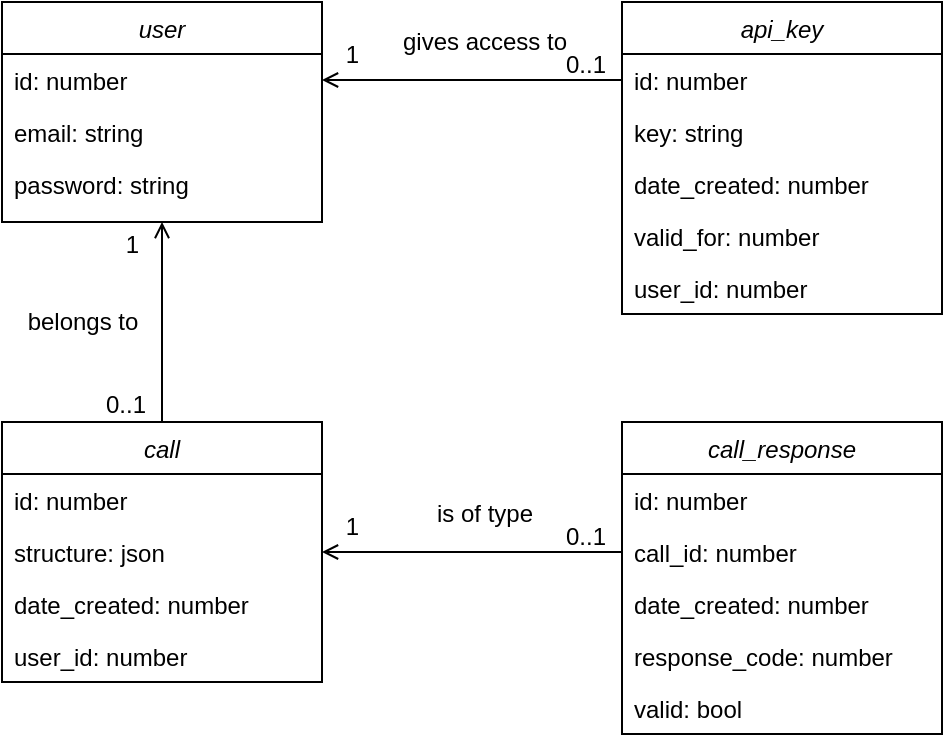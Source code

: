 <mxfile version="20.3.0" type="device"><diagram id="C5RBs43oDa-KdzZeNtuy" name="Page-1"><mxGraphModel dx="1666" dy="852" grid="1" gridSize="10" guides="1" tooltips="1" connect="1" arrows="1" fold="1" page="1" pageScale="1" pageWidth="827" pageHeight="1169" math="0" shadow="0"><root><mxCell id="WIyWlLk6GJQsqaUBKTNV-0"/><mxCell id="WIyWlLk6GJQsqaUBKTNV-1" parent="WIyWlLk6GJQsqaUBKTNV-0"/><mxCell id="3t4PMyCEXnii8NIIIenE-0" value="user" style="swimlane;fontStyle=2;align=center;verticalAlign=top;childLayout=stackLayout;horizontal=1;startSize=26;horizontalStack=0;resizeParent=1;resizeLast=0;collapsible=1;marginBottom=0;rounded=0;shadow=0;strokeWidth=1;" vertex="1" parent="WIyWlLk6GJQsqaUBKTNV-1"><mxGeometry x="180" y="150" width="160" height="110" as="geometry"><mxRectangle x="230" y="140" width="160" height="26" as="alternateBounds"/></mxGeometry></mxCell><mxCell id="3t4PMyCEXnii8NIIIenE-1" value="id: number" style="text;align=left;verticalAlign=top;spacingLeft=4;spacingRight=4;overflow=hidden;rotatable=0;points=[[0,0.5],[1,0.5]];portConstraint=eastwest;" vertex="1" parent="3t4PMyCEXnii8NIIIenE-0"><mxGeometry y="26" width="160" height="26" as="geometry"/></mxCell><mxCell id="3t4PMyCEXnii8NIIIenE-2" value="email: string" style="text;align=left;verticalAlign=top;spacingLeft=4;spacingRight=4;overflow=hidden;rotatable=0;points=[[0,0.5],[1,0.5]];portConstraint=eastwest;rounded=0;shadow=0;html=0;" vertex="1" parent="3t4PMyCEXnii8NIIIenE-0"><mxGeometry y="52" width="160" height="26" as="geometry"/></mxCell><mxCell id="3t4PMyCEXnii8NIIIenE-3" value="password: string" style="text;align=left;verticalAlign=top;spacingLeft=4;spacingRight=4;overflow=hidden;rotatable=0;points=[[0,0.5],[1,0.5]];portConstraint=eastwest;rounded=0;shadow=0;html=0;" vertex="1" parent="3t4PMyCEXnii8NIIIenE-0"><mxGeometry y="78" width="160" height="26" as="geometry"/></mxCell><mxCell id="3t4PMyCEXnii8NIIIenE-13" value="api_key" style="swimlane;fontStyle=2;align=center;verticalAlign=top;childLayout=stackLayout;horizontal=1;startSize=26;horizontalStack=0;resizeParent=1;resizeLast=0;collapsible=1;marginBottom=0;rounded=0;shadow=0;strokeWidth=1;" vertex="1" parent="WIyWlLk6GJQsqaUBKTNV-1"><mxGeometry x="490" y="150" width="160" height="156" as="geometry"><mxRectangle x="230" y="140" width="160" height="26" as="alternateBounds"/></mxGeometry></mxCell><mxCell id="3t4PMyCEXnii8NIIIenE-14" value="id: number" style="text;align=left;verticalAlign=top;spacingLeft=4;spacingRight=4;overflow=hidden;rotatable=0;points=[[0,0.5],[1,0.5]];portConstraint=eastwest;" vertex="1" parent="3t4PMyCEXnii8NIIIenE-13"><mxGeometry y="26" width="160" height="26" as="geometry"/></mxCell><mxCell id="3t4PMyCEXnii8NIIIenE-15" value="key: string" style="text;align=left;verticalAlign=top;spacingLeft=4;spacingRight=4;overflow=hidden;rotatable=0;points=[[0,0.5],[1,0.5]];portConstraint=eastwest;rounded=0;shadow=0;html=0;" vertex="1" parent="3t4PMyCEXnii8NIIIenE-13"><mxGeometry y="52" width="160" height="26" as="geometry"/></mxCell><mxCell id="3t4PMyCEXnii8NIIIenE-16" value="date_created: number" style="text;align=left;verticalAlign=top;spacingLeft=4;spacingRight=4;overflow=hidden;rotatable=0;points=[[0,0.5],[1,0.5]];portConstraint=eastwest;rounded=0;shadow=0;html=0;" vertex="1" parent="3t4PMyCEXnii8NIIIenE-13"><mxGeometry y="78" width="160" height="26" as="geometry"/></mxCell><mxCell id="3t4PMyCEXnii8NIIIenE-22" value="valid_for: number" style="text;align=left;verticalAlign=top;spacingLeft=4;spacingRight=4;overflow=hidden;rotatable=0;points=[[0,0.5],[1,0.5]];portConstraint=eastwest;rounded=0;shadow=0;html=0;" vertex="1" parent="3t4PMyCEXnii8NIIIenE-13"><mxGeometry y="104" width="160" height="26" as="geometry"/></mxCell><mxCell id="3t4PMyCEXnii8NIIIenE-23" value="user_id: number" style="text;align=left;verticalAlign=top;spacingLeft=4;spacingRight=4;overflow=hidden;rotatable=0;points=[[0,0.5],[1,0.5]];portConstraint=eastwest;rounded=0;shadow=0;html=0;" vertex="1" parent="3t4PMyCEXnii8NIIIenE-13"><mxGeometry y="130" width="160" height="26" as="geometry"/></mxCell><mxCell id="3t4PMyCEXnii8NIIIenE-17" value="" style="endArrow=open;shadow=0;strokeWidth=1;rounded=0;endFill=1;edgeStyle=elbowEdgeStyle;elbow=vertical;entryX=1;entryY=0.5;entryDx=0;entryDy=0;exitX=0;exitY=0.5;exitDx=0;exitDy=0;" edge="1" parent="WIyWlLk6GJQsqaUBKTNV-1" source="3t4PMyCEXnii8NIIIenE-14" target="3t4PMyCEXnii8NIIIenE-1"><mxGeometry x="0.5" y="41" relative="1" as="geometry"><mxPoint x="340" y="204.5" as="sourcePoint"/><mxPoint x="468" y="204.5" as="targetPoint"/><mxPoint x="-40" y="32" as="offset"/></mxGeometry></mxCell><mxCell id="3t4PMyCEXnii8NIIIenE-18" value="0..1" style="resizable=0;align=left;verticalAlign=bottom;labelBackgroundColor=none;fontSize=12;" connectable="0" vertex="1" parent="3t4PMyCEXnii8NIIIenE-17"><mxGeometry x="-1" relative="1" as="geometry"><mxPoint x="-30" y="1" as="offset"/></mxGeometry></mxCell><mxCell id="3t4PMyCEXnii8NIIIenE-19" value="1" style="resizable=0;align=right;verticalAlign=bottom;labelBackgroundColor=none;fontSize=12;" connectable="0" vertex="1" parent="3t4PMyCEXnii8NIIIenE-17"><mxGeometry x="1" relative="1" as="geometry"><mxPoint x="20" y="-4" as="offset"/></mxGeometry></mxCell><mxCell id="3t4PMyCEXnii8NIIIenE-20" value="gives access to" style="text;html=1;resizable=0;points=[];;align=center;verticalAlign=middle;labelBackgroundColor=none;rounded=0;shadow=0;strokeWidth=1;fontSize=12;" vertex="1" connectable="0" parent="3t4PMyCEXnii8NIIIenE-17"><mxGeometry x="0.5" y="49" relative="1" as="geometry"><mxPoint x="43" y="-68" as="offset"/></mxGeometry></mxCell><mxCell id="3t4PMyCEXnii8NIIIenE-24" value="call" style="swimlane;fontStyle=2;align=center;verticalAlign=top;childLayout=stackLayout;horizontal=1;startSize=26;horizontalStack=0;resizeParent=1;resizeLast=0;collapsible=1;marginBottom=0;rounded=0;shadow=0;strokeWidth=1;" vertex="1" parent="WIyWlLk6GJQsqaUBKTNV-1"><mxGeometry x="180" y="360" width="160" height="130" as="geometry"><mxRectangle x="230" y="140" width="160" height="26" as="alternateBounds"/></mxGeometry></mxCell><mxCell id="3t4PMyCEXnii8NIIIenE-25" value="id: number" style="text;align=left;verticalAlign=top;spacingLeft=4;spacingRight=4;overflow=hidden;rotatable=0;points=[[0,0.5],[1,0.5]];portConstraint=eastwest;" vertex="1" parent="3t4PMyCEXnii8NIIIenE-24"><mxGeometry y="26" width="160" height="26" as="geometry"/></mxCell><mxCell id="3t4PMyCEXnii8NIIIenE-26" value="structure: json" style="text;align=left;verticalAlign=top;spacingLeft=4;spacingRight=4;overflow=hidden;rotatable=0;points=[[0,0.5],[1,0.5]];portConstraint=eastwest;rounded=0;shadow=0;html=0;" vertex="1" parent="3t4PMyCEXnii8NIIIenE-24"><mxGeometry y="52" width="160" height="26" as="geometry"/></mxCell><mxCell id="3t4PMyCEXnii8NIIIenE-27" value="date_created: number" style="text;align=left;verticalAlign=top;spacingLeft=4;spacingRight=4;overflow=hidden;rotatable=0;points=[[0,0.5],[1,0.5]];portConstraint=eastwest;rounded=0;shadow=0;html=0;" vertex="1" parent="3t4PMyCEXnii8NIIIenE-24"><mxGeometry y="78" width="160" height="26" as="geometry"/></mxCell><mxCell id="3t4PMyCEXnii8NIIIenE-29" value="user_id: number" style="text;align=left;verticalAlign=top;spacingLeft=4;spacingRight=4;overflow=hidden;rotatable=0;points=[[0,0.5],[1,0.5]];portConstraint=eastwest;rounded=0;shadow=0;html=0;" vertex="1" parent="3t4PMyCEXnii8NIIIenE-24"><mxGeometry y="104" width="160" height="26" as="geometry"/></mxCell><mxCell id="3t4PMyCEXnii8NIIIenE-30" value="call_response" style="swimlane;fontStyle=2;align=center;verticalAlign=top;childLayout=stackLayout;horizontal=1;startSize=26;horizontalStack=0;resizeParent=1;resizeLast=0;collapsible=1;marginBottom=0;rounded=0;shadow=0;strokeWidth=1;" vertex="1" parent="WIyWlLk6GJQsqaUBKTNV-1"><mxGeometry x="490" y="360" width="160" height="156" as="geometry"><mxRectangle x="230" y="140" width="160" height="26" as="alternateBounds"/></mxGeometry></mxCell><mxCell id="3t4PMyCEXnii8NIIIenE-31" value="id: number" style="text;align=left;verticalAlign=top;spacingLeft=4;spacingRight=4;overflow=hidden;rotatable=0;points=[[0,0.5],[1,0.5]];portConstraint=eastwest;" vertex="1" parent="3t4PMyCEXnii8NIIIenE-30"><mxGeometry y="26" width="160" height="26" as="geometry"/></mxCell><mxCell id="3t4PMyCEXnii8NIIIenE-32" value="call_id: number" style="text;align=left;verticalAlign=top;spacingLeft=4;spacingRight=4;overflow=hidden;rotatable=0;points=[[0,0.5],[1,0.5]];portConstraint=eastwest;rounded=0;shadow=0;html=0;" vertex="1" parent="3t4PMyCEXnii8NIIIenE-30"><mxGeometry y="52" width="160" height="26" as="geometry"/></mxCell><mxCell id="3t4PMyCEXnii8NIIIenE-33" value="date_created: number" style="text;align=left;verticalAlign=top;spacingLeft=4;spacingRight=4;overflow=hidden;rotatable=0;points=[[0,0.5],[1,0.5]];portConstraint=eastwest;rounded=0;shadow=0;html=0;" vertex="1" parent="3t4PMyCEXnii8NIIIenE-30"><mxGeometry y="78" width="160" height="26" as="geometry"/></mxCell><mxCell id="3t4PMyCEXnii8NIIIenE-35" value="response_code: number" style="text;align=left;verticalAlign=top;spacingLeft=4;spacingRight=4;overflow=hidden;rotatable=0;points=[[0,0.5],[1,0.5]];portConstraint=eastwest;rounded=0;shadow=0;html=0;" vertex="1" parent="3t4PMyCEXnii8NIIIenE-30"><mxGeometry y="104" width="160" height="26" as="geometry"/></mxCell><mxCell id="3t4PMyCEXnii8NIIIenE-36" value="valid: bool" style="text;align=left;verticalAlign=top;spacingLeft=4;spacingRight=4;overflow=hidden;rotatable=0;points=[[0,0.5],[1,0.5]];portConstraint=eastwest;rounded=0;shadow=0;html=0;" vertex="1" parent="3t4PMyCEXnii8NIIIenE-30"><mxGeometry y="130" width="160" height="26" as="geometry"/></mxCell><mxCell id="3t4PMyCEXnii8NIIIenE-37" value="" style="endArrow=open;shadow=0;strokeWidth=1;rounded=0;endFill=1;edgeStyle=elbowEdgeStyle;elbow=vertical;entryX=0.5;entryY=1;entryDx=0;entryDy=0;exitX=0.5;exitY=0;exitDx=0;exitDy=0;" edge="1" parent="WIyWlLk6GJQsqaUBKTNV-1" source="3t4PMyCEXnii8NIIIenE-24" target="3t4PMyCEXnii8NIIIenE-0"><mxGeometry x="0.5" y="41" relative="1" as="geometry"><mxPoint x="480" y="310" as="sourcePoint"/><mxPoint x="330" y="310" as="targetPoint"/><mxPoint x="-40" y="32" as="offset"/></mxGeometry></mxCell><mxCell id="3t4PMyCEXnii8NIIIenE-38" value="0..1" style="resizable=0;align=left;verticalAlign=bottom;labelBackgroundColor=none;fontSize=12;" connectable="0" vertex="1" parent="3t4PMyCEXnii8NIIIenE-37"><mxGeometry x="-1" relative="1" as="geometry"><mxPoint x="-30" as="offset"/></mxGeometry></mxCell><mxCell id="3t4PMyCEXnii8NIIIenE-39" value="1" style="resizable=0;align=right;verticalAlign=bottom;labelBackgroundColor=none;fontSize=12;" connectable="0" vertex="1" parent="3t4PMyCEXnii8NIIIenE-37"><mxGeometry x="1" relative="1" as="geometry"><mxPoint x="-10" y="20" as="offset"/></mxGeometry></mxCell><mxCell id="3t4PMyCEXnii8NIIIenE-40" value="belongs to" style="text;html=1;resizable=0;points=[];;align=center;verticalAlign=middle;labelBackgroundColor=none;rounded=0;shadow=0;strokeWidth=1;fontSize=12;" vertex="1" connectable="0" parent="3t4PMyCEXnii8NIIIenE-37"><mxGeometry x="0.5" y="49" relative="1" as="geometry"><mxPoint x="9" y="25" as="offset"/></mxGeometry></mxCell><mxCell id="3t4PMyCEXnii8NIIIenE-41" value="" style="endArrow=open;shadow=0;strokeWidth=1;rounded=0;endFill=1;edgeStyle=elbowEdgeStyle;elbow=vertical;entryX=1;entryY=0.5;entryDx=0;entryDy=0;exitX=0;exitY=0.5;exitDx=0;exitDy=0;" edge="1" parent="WIyWlLk6GJQsqaUBKTNV-1" source="3t4PMyCEXnii8NIIIenE-32" target="3t4PMyCEXnii8NIIIenE-26"><mxGeometry x="0.5" y="41" relative="1" as="geometry"><mxPoint x="500" y="560" as="sourcePoint"/><mxPoint x="350" y="560" as="targetPoint"/><mxPoint x="-40" y="32" as="offset"/></mxGeometry></mxCell><mxCell id="3t4PMyCEXnii8NIIIenE-42" value="0..1" style="resizable=0;align=left;verticalAlign=bottom;labelBackgroundColor=none;fontSize=12;" connectable="0" vertex="1" parent="3t4PMyCEXnii8NIIIenE-41"><mxGeometry x="-1" relative="1" as="geometry"><mxPoint x="-30" y="1" as="offset"/></mxGeometry></mxCell><mxCell id="3t4PMyCEXnii8NIIIenE-43" value="1" style="resizable=0;align=right;verticalAlign=bottom;labelBackgroundColor=none;fontSize=12;" connectable="0" vertex="1" parent="3t4PMyCEXnii8NIIIenE-41"><mxGeometry x="1" relative="1" as="geometry"><mxPoint x="20" y="-4" as="offset"/></mxGeometry></mxCell><mxCell id="3t4PMyCEXnii8NIIIenE-44" value="is of type" style="text;html=1;resizable=0;points=[];;align=center;verticalAlign=middle;labelBackgroundColor=none;rounded=0;shadow=0;strokeWidth=1;fontSize=12;" vertex="1" connectable="0" parent="3t4PMyCEXnii8NIIIenE-41"><mxGeometry x="0.5" y="49" relative="1" as="geometry"><mxPoint x="43" y="-68" as="offset"/></mxGeometry></mxCell></root></mxGraphModel></diagram></mxfile>